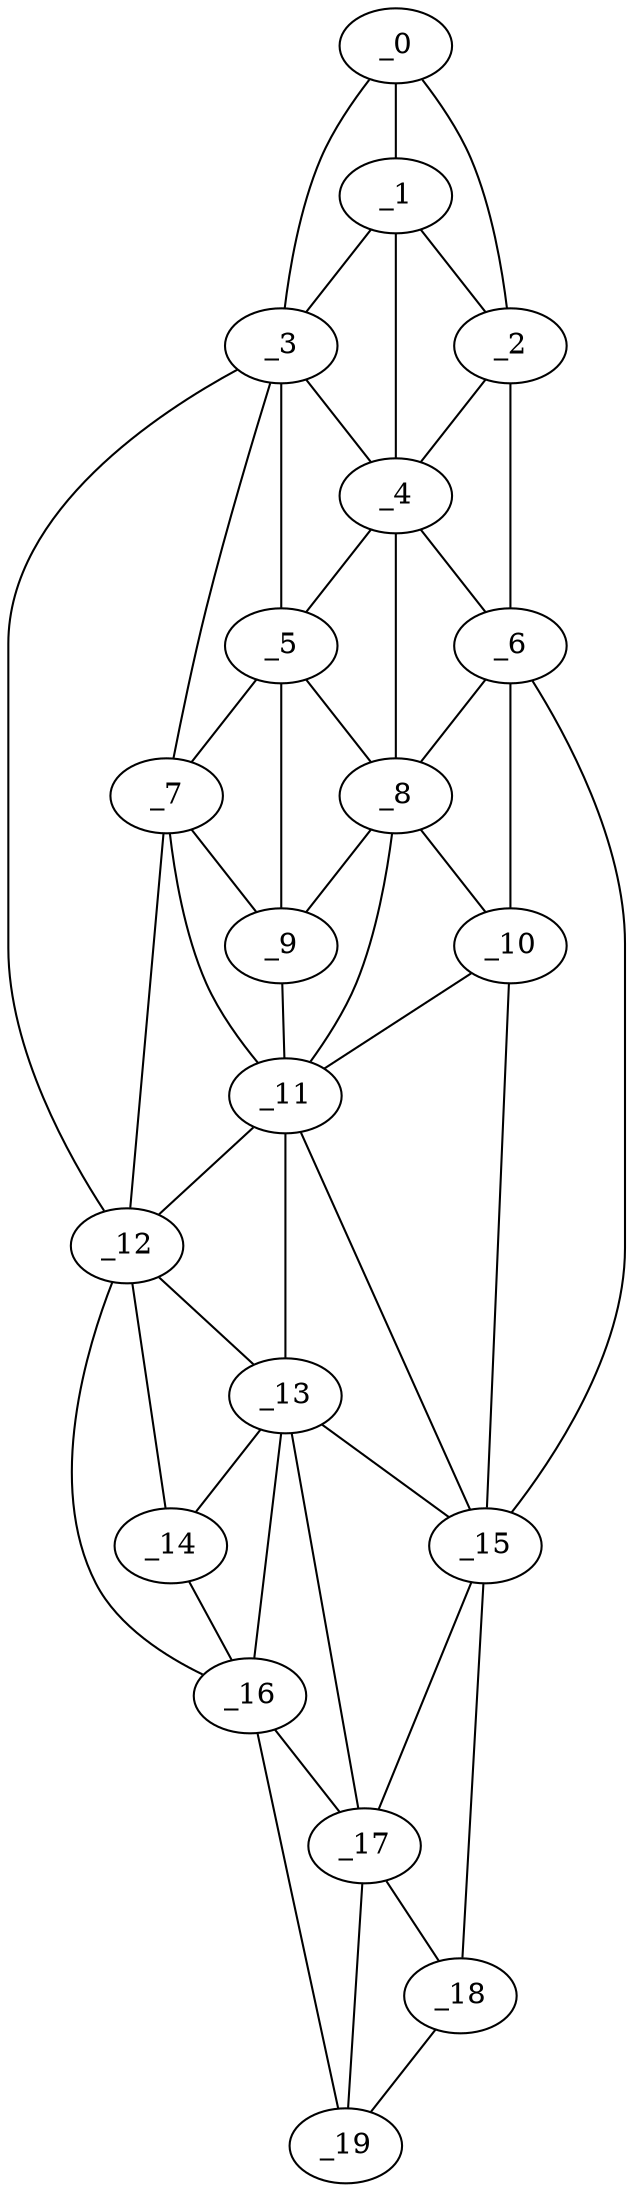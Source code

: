 graph "obj23__150.gxl" {
	_0	 [x=7,
		y=56];
	_1	 [x=28,
		y=69];
	_0 -- _1	 [valence=2];
	_2	 [x=29,
		y=78];
	_0 -- _2	 [valence=1];
	_3	 [x=35,
		y=51];
	_0 -- _3	 [valence=1];
	_1 -- _2	 [valence=1];
	_1 -- _3	 [valence=1];
	_4	 [x=38,
		y=72];
	_1 -- _4	 [valence=2];
	_2 -- _4	 [valence=2];
	_6	 [x=46,
		y=88];
	_2 -- _6	 [valence=1];
	_3 -- _4	 [valence=1];
	_5	 [x=46,
		y=69];
	_3 -- _5	 [valence=1];
	_7	 [x=51,
		y=54];
	_3 -- _7	 [valence=2];
	_12	 [x=74,
		y=45];
	_3 -- _12	 [valence=1];
	_4 -- _5	 [valence=2];
	_4 -- _6	 [valence=1];
	_8	 [x=52,
		y=74];
	_4 -- _8	 [valence=2];
	_5 -- _7	 [valence=2];
	_5 -- _8	 [valence=1];
	_9	 [x=54,
		y=62];
	_5 -- _9	 [valence=1];
	_6 -- _8	 [valence=2];
	_10	 [x=56,
		y=81];
	_6 -- _10	 [valence=1];
	_15	 [x=96,
		y=73];
	_6 -- _15	 [valence=1];
	_7 -- _9	 [valence=2];
	_11	 [x=64,
		y=56];
	_7 -- _11	 [valence=2];
	_7 -- _12	 [valence=1];
	_8 -- _9	 [valence=2];
	_8 -- _10	 [valence=1];
	_8 -- _11	 [valence=2];
	_9 -- _11	 [valence=1];
	_10 -- _11	 [valence=2];
	_10 -- _15	 [valence=2];
	_11 -- _12	 [valence=2];
	_13	 [x=87,
		y=56];
	_11 -- _13	 [valence=2];
	_11 -- _15	 [valence=2];
	_12 -- _13	 [valence=2];
	_14	 [x=91,
		y=49];
	_12 -- _14	 [valence=2];
	_16	 [x=103,
		y=48];
	_12 -- _16	 [valence=1];
	_13 -- _14	 [valence=2];
	_13 -- _15	 [valence=2];
	_13 -- _16	 [valence=2];
	_17	 [x=112,
		y=61];
	_13 -- _17	 [valence=2];
	_14 -- _16	 [valence=1];
	_15 -- _17	 [valence=2];
	_18	 [x=117,
		y=65];
	_15 -- _18	 [valence=1];
	_16 -- _17	 [valence=1];
	_19	 [x=124,
		y=59];
	_16 -- _19	 [valence=1];
	_17 -- _18	 [valence=2];
	_17 -- _19	 [valence=2];
	_18 -- _19	 [valence=1];
}
